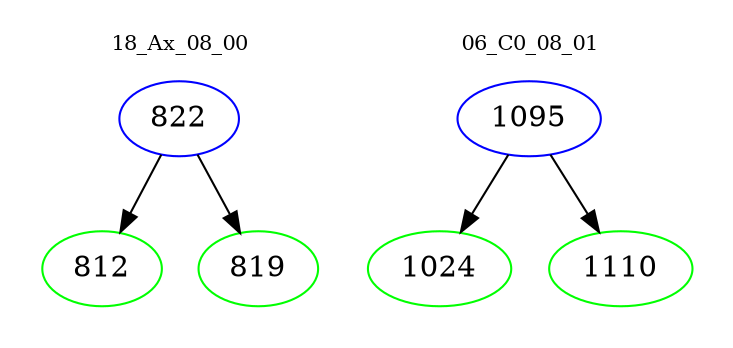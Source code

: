 digraph{
subgraph cluster_0 {
color = white
label = "18_Ax_08_00";
fontsize=10;
T0_822 [label="822", color="blue"]
T0_822 -> T0_812 [color="black"]
T0_812 [label="812", color="green"]
T0_822 -> T0_819 [color="black"]
T0_819 [label="819", color="green"]
}
subgraph cluster_1 {
color = white
label = "06_C0_08_01";
fontsize=10;
T1_1095 [label="1095", color="blue"]
T1_1095 -> T1_1024 [color="black"]
T1_1024 [label="1024", color="green"]
T1_1095 -> T1_1110 [color="black"]
T1_1110 [label="1110", color="green"]
}
}

